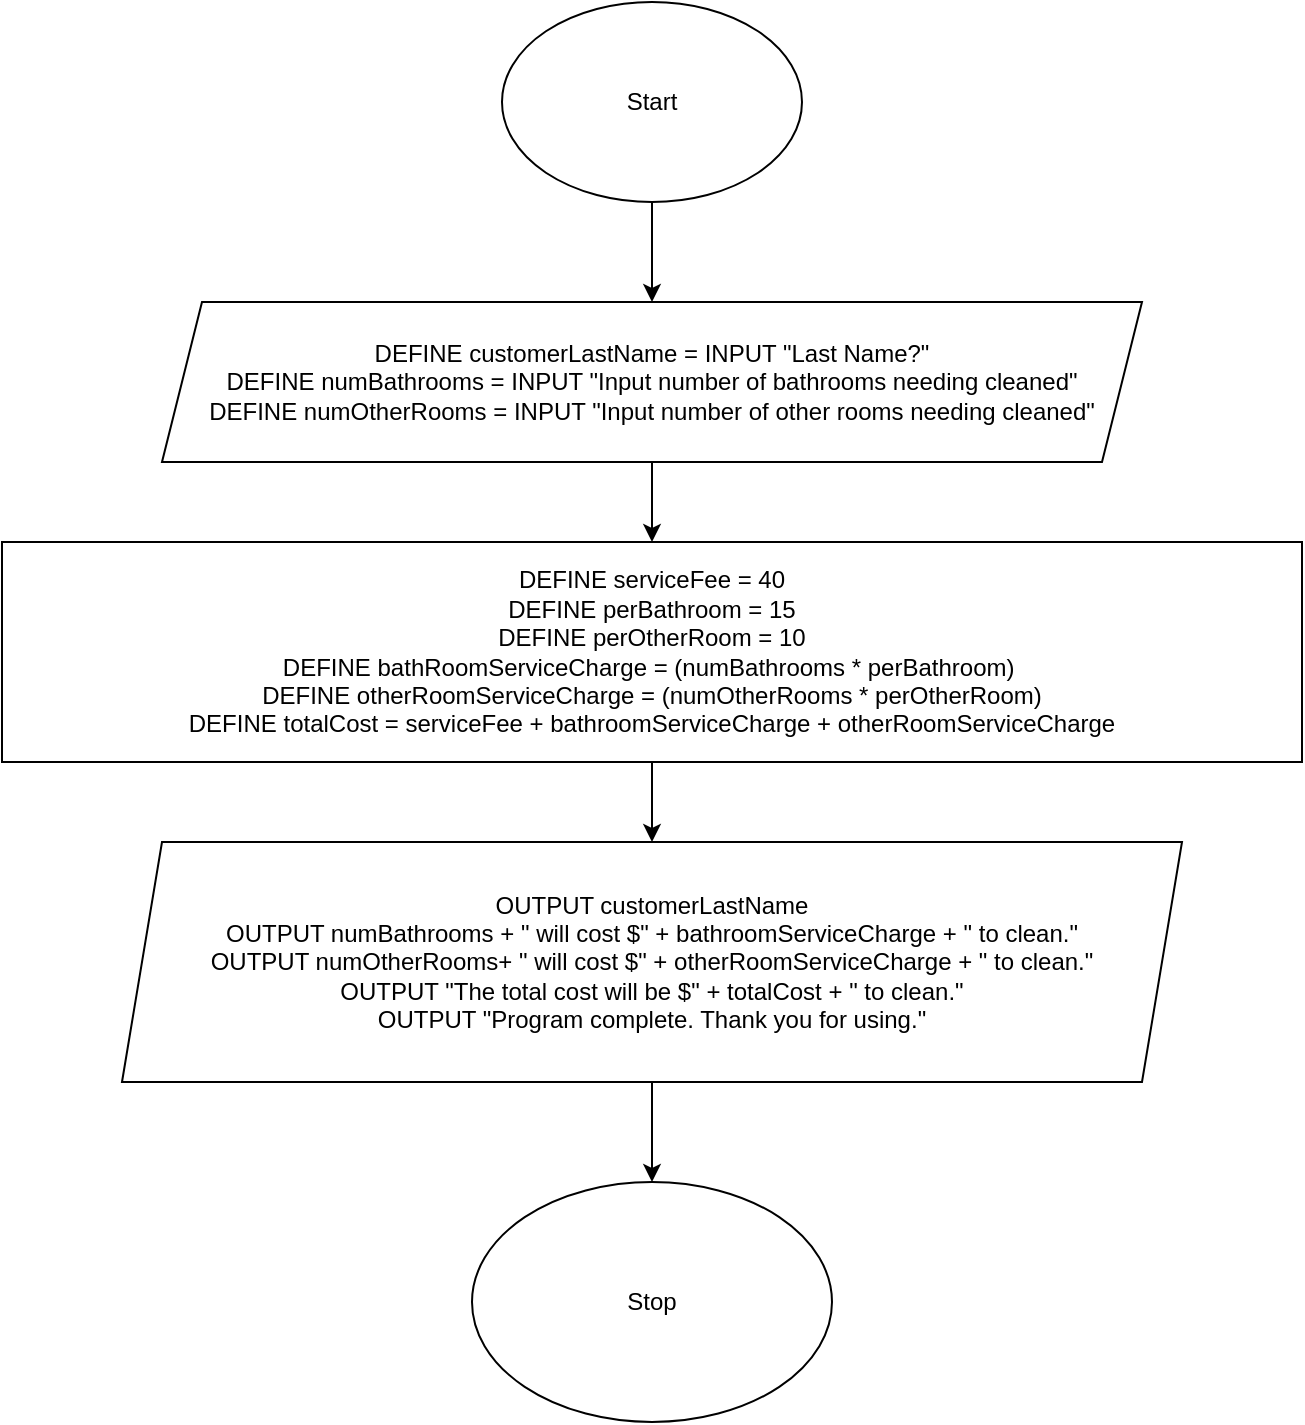<mxfile version="24.7.8">
  <diagram name="Page-1" id="y5GqP7U_eT4eakeW0AvS">
    <mxGraphModel dx="1304" dy="776" grid="1" gridSize="10" guides="1" tooltips="1" connect="1" arrows="1" fold="1" page="1" pageScale="1" pageWidth="850" pageHeight="1100" math="0" shadow="0">
      <root>
        <mxCell id="0" />
        <mxCell id="1" parent="0" />
        <mxCell id="J9Upatn0u1KBESVHytsZ-1" value="Start" style="ellipse;whiteSpace=wrap;html=1;" vertex="1" parent="1">
          <mxGeometry x="350" y="10" width="150" height="100" as="geometry" />
        </mxCell>
        <mxCell id="J9Upatn0u1KBESVHytsZ-2" value="DEFINE customerLastName = INPUT &quot;Last Name?&quot;&lt;div&gt;DEFINE numBathrooms = INPUT &quot;Input number of bathrooms needing cleaned&quot;&lt;/div&gt;&lt;div&gt;DEFINE numOtherRooms = INPUT &quot;Input number of other rooms needing cleaned&quot;&lt;/div&gt;" style="shape=parallelogram;perimeter=parallelogramPerimeter;whiteSpace=wrap;html=1;fixedSize=1;" vertex="1" parent="1">
          <mxGeometry x="180" y="160" width="490" height="80" as="geometry" />
        </mxCell>
        <mxCell id="J9Upatn0u1KBESVHytsZ-3" value="" style="edgeStyle=orthogonalEdgeStyle;rounded=0;orthogonalLoop=1;jettySize=auto;html=1;" edge="1" parent="1" source="J9Upatn0u1KBESVHytsZ-1" target="J9Upatn0u1KBESVHytsZ-2">
          <mxGeometry relative="1" as="geometry" />
        </mxCell>
        <mxCell id="J9Upatn0u1KBESVHytsZ-5" value="DEFINE serviceFee = 40&lt;div&gt;DEFINE perBathroom = 15&lt;/div&gt;&lt;div&gt;DEFINE perOtherRoom = 10&lt;br&gt;&lt;div&gt;DEFINE bathRoomServiceCharge = (numBathrooms * perBathroom)&amp;nbsp;&lt;/div&gt;&lt;div&gt;DEFINE otherRoomServiceCharge = (numOtherRooms * perOtherRoom)&lt;/div&gt;&lt;/div&gt;&lt;div&gt;DEFINE totalCost = serviceFee + bathroomServiceCharge + otherRoomServiceCharge&lt;/div&gt;" style="rounded=0;whiteSpace=wrap;html=1;" vertex="1" parent="1">
          <mxGeometry x="100" y="280" width="650" height="110" as="geometry" />
        </mxCell>
        <mxCell id="J9Upatn0u1KBESVHytsZ-6" value="" style="edgeStyle=orthogonalEdgeStyle;rounded=0;orthogonalLoop=1;jettySize=auto;html=1;" edge="1" parent="1" source="J9Upatn0u1KBESVHytsZ-2" target="J9Upatn0u1KBESVHytsZ-5">
          <mxGeometry relative="1" as="geometry" />
        </mxCell>
        <mxCell id="J9Upatn0u1KBESVHytsZ-7" value="OUTPUT customerLastName&lt;div&gt;OUTPUT numBathrooms + &quot; will cost $&quot; + bathroomServiceCharge + &quot; to clean.&quot;&lt;/div&gt;&lt;div&gt;OUTPUT numOtherRooms+ &quot; will cost $&quot; + otherRoomServiceCharge + &quot; to clean.&quot;&lt;br&gt;&lt;/div&gt;&lt;div&gt;OUTPUT &quot;The total cost will be $&quot; + totalCost + &quot; to clean.&quot;&lt;br&gt;&lt;/div&gt;&lt;div&gt;OUTPUT &quot;Program complete. Thank you for using.&quot;&lt;/div&gt;" style="shape=parallelogram;perimeter=parallelogramPerimeter;whiteSpace=wrap;html=1;fixedSize=1;" vertex="1" parent="1">
          <mxGeometry x="160" y="430" width="530" height="120" as="geometry" />
        </mxCell>
        <mxCell id="J9Upatn0u1KBESVHytsZ-8" value="" style="edgeStyle=orthogonalEdgeStyle;rounded=0;orthogonalLoop=1;jettySize=auto;html=1;" edge="1" parent="1" source="J9Upatn0u1KBESVHytsZ-5" target="J9Upatn0u1KBESVHytsZ-7">
          <mxGeometry relative="1" as="geometry" />
        </mxCell>
        <mxCell id="J9Upatn0u1KBESVHytsZ-9" value="Stop" style="ellipse;whiteSpace=wrap;html=1;" vertex="1" parent="1">
          <mxGeometry x="335" y="600" width="180" height="120" as="geometry" />
        </mxCell>
        <mxCell id="J9Upatn0u1KBESVHytsZ-10" value="" style="edgeStyle=orthogonalEdgeStyle;rounded=0;orthogonalLoop=1;jettySize=auto;html=1;" edge="1" parent="1" source="J9Upatn0u1KBESVHytsZ-7" target="J9Upatn0u1KBESVHytsZ-9">
          <mxGeometry relative="1" as="geometry" />
        </mxCell>
      </root>
    </mxGraphModel>
  </diagram>
</mxfile>
